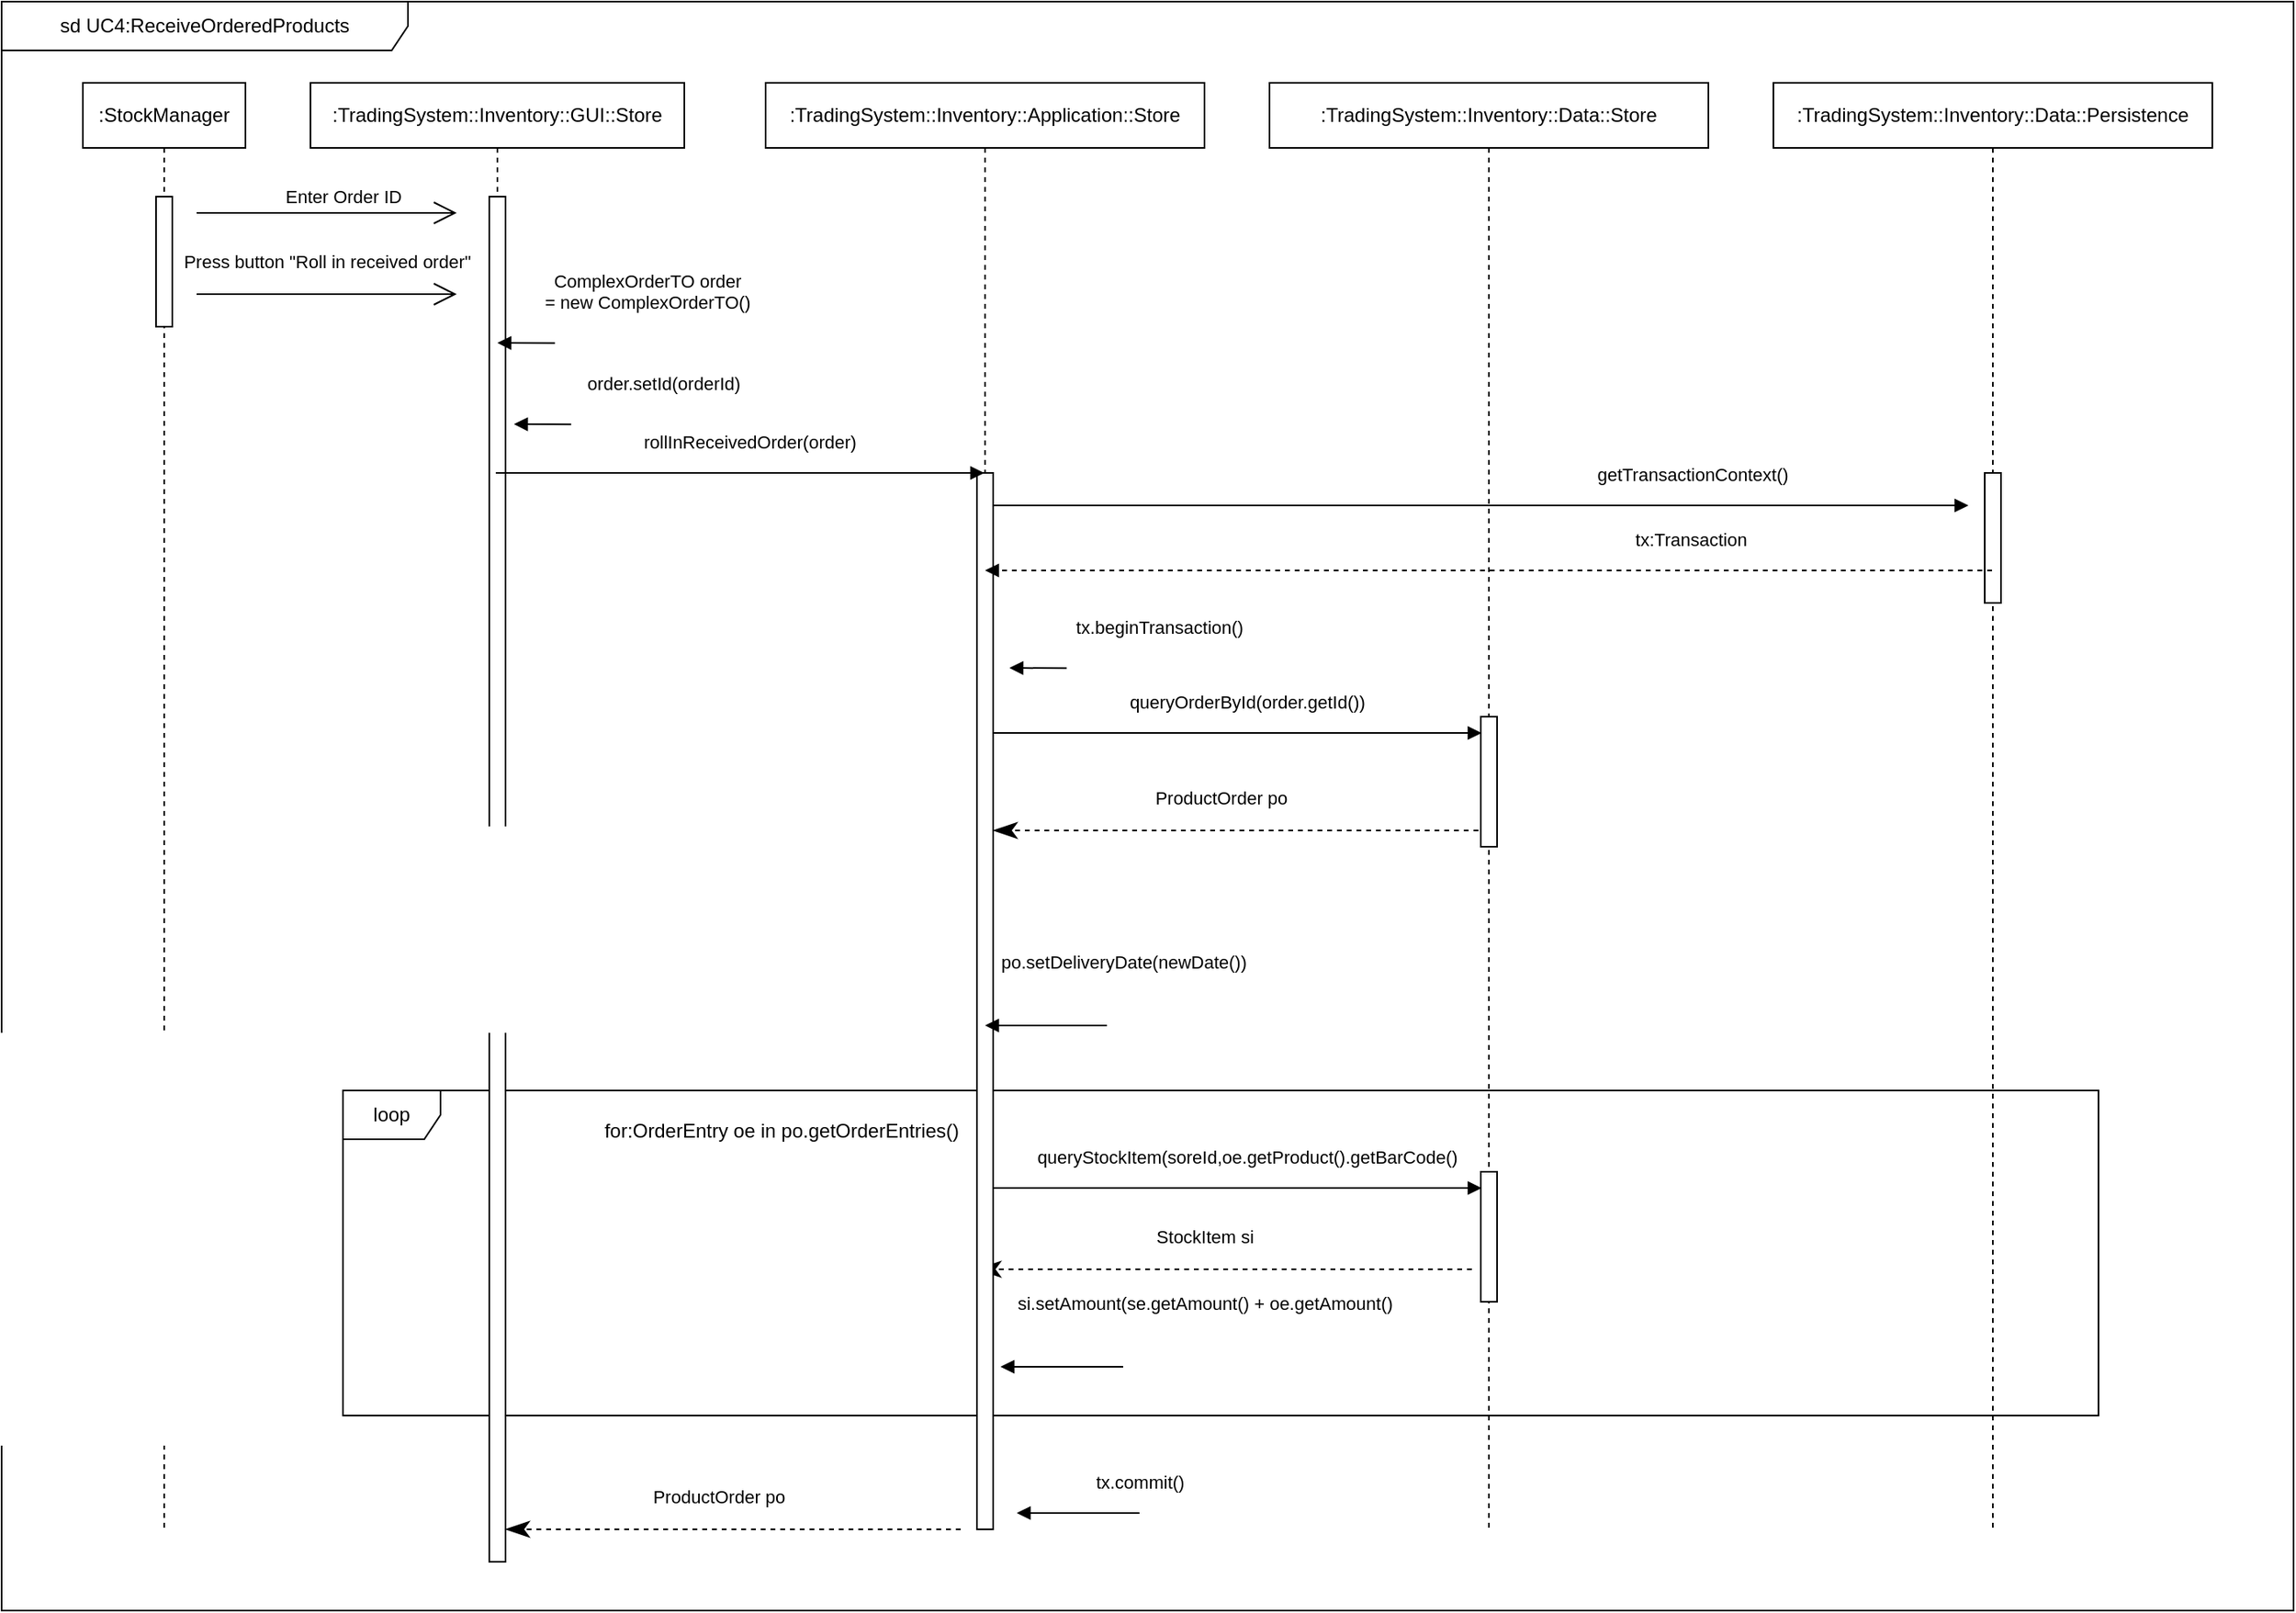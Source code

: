 <mxfile version="15.6.8" type="device"><diagram id="WJSydLaMHxfj19bKqY-W" name="Page-1"><mxGraphModel dx="2370" dy="1300" grid="1" gridSize="10" guides="1" tooltips="1" connect="1" arrows="1" fold="1" page="1" pageScale="1" pageWidth="827" pageHeight="1169" math="0" shadow="0"><root><mxCell id="0"/><mxCell id="1" parent="0"/><mxCell id="Vw-eZjpz5D6UhfiZqOAF-48" value="sd UC4:ReceiveOrderedProducts" style="shape=umlFrame;whiteSpace=wrap;html=1;strokeColor=default;gradientColor=none;width=250;" vertex="1" parent="1"><mxGeometry x="30" y="110" width="1410" height="990" as="geometry"/></mxCell><mxCell id="Vw-eZjpz5D6UhfiZqOAF-4" value=":StockManager" style="shape=umlLifeline;perimeter=lifelinePerimeter;whiteSpace=wrap;html=1;container=1;collapsible=0;recursiveResize=0;outlineConnect=0;" vertex="1" parent="1"><mxGeometry x="80" y="160" width="100" height="890" as="geometry"/></mxCell><mxCell id="Vw-eZjpz5D6UhfiZqOAF-42" value="" style="html=1;points=[];perimeter=orthogonalPerimeter;strokeColor=default;gradientColor=none;" vertex="1" parent="Vw-eZjpz5D6UhfiZqOAF-4"><mxGeometry x="45" y="70" width="10" height="80" as="geometry"/></mxCell><mxCell id="Vw-eZjpz5D6UhfiZqOAF-5" value=":TradingSystem::Inventory::GUI::Store" style="shape=umlLifeline;perimeter=lifelinePerimeter;whiteSpace=wrap;html=1;container=1;collapsible=0;recursiveResize=0;outlineConnect=0;" vertex="1" parent="1"><mxGeometry x="220" y="160" width="230" height="910" as="geometry"/></mxCell><mxCell id="Vw-eZjpz5D6UhfiZqOAF-9" value="" style="endArrow=open;endFill=1;endSize=12;html=1;rounded=0;" edge="1" parent="Vw-eZjpz5D6UhfiZqOAF-5"><mxGeometry width="160" relative="1" as="geometry"><mxPoint x="-70" y="80" as="sourcePoint"/><mxPoint x="90" y="80" as="targetPoint"/></mxGeometry></mxCell><mxCell id="Vw-eZjpz5D6UhfiZqOAF-10" value="Enter Order ID" style="edgeLabel;html=1;align=center;verticalAlign=middle;resizable=0;points=[];" vertex="1" connectable="0" parent="Vw-eZjpz5D6UhfiZqOAF-9"><mxGeometry x="0.163" relative="1" as="geometry"><mxPoint x="-3" y="-10" as="offset"/></mxGeometry></mxCell><mxCell id="Vw-eZjpz5D6UhfiZqOAF-11" value="" style="endArrow=open;endFill=1;endSize=12;html=1;rounded=0;" edge="1" parent="Vw-eZjpz5D6UhfiZqOAF-5"><mxGeometry width="160" relative="1" as="geometry"><mxPoint x="-70" y="130" as="sourcePoint"/><mxPoint x="90" y="130" as="targetPoint"/></mxGeometry></mxCell><mxCell id="Vw-eZjpz5D6UhfiZqOAF-12" value="Press button &quot;Roll in received order&quot;" style="edgeLabel;html=1;align=center;verticalAlign=middle;resizable=0;points=[];" vertex="1" connectable="0" parent="Vw-eZjpz5D6UhfiZqOAF-11"><mxGeometry x="0.163" relative="1" as="geometry"><mxPoint x="-13" y="-20" as="offset"/></mxGeometry></mxCell><mxCell id="Vw-eZjpz5D6UhfiZqOAF-33" value="loop" style="shape=umlFrame;whiteSpace=wrap;html=1;strokeColor=default;gradientColor=none;" vertex="1" parent="Vw-eZjpz5D6UhfiZqOAF-5"><mxGeometry x="20" y="620" width="1080" height="200" as="geometry"/></mxCell><mxCell id="Vw-eZjpz5D6UhfiZqOAF-34" value="for:OrderEntry oe in po.getOrderEntries()" style="text;html=1;strokeColor=none;fillColor=none;align=center;verticalAlign=middle;whiteSpace=wrap;rounded=0;" vertex="1" parent="Vw-eZjpz5D6UhfiZqOAF-5"><mxGeometry x="160" y="630" width="260" height="30" as="geometry"/></mxCell><mxCell id="Vw-eZjpz5D6UhfiZqOAF-38" value="si.setAmount(se.getAmount() + oe.getAmount()" style="html=1;verticalAlign=bottom;endArrow=block;rounded=0;" edge="1" parent="Vw-eZjpz5D6UhfiZqOAF-5"><mxGeometry x="-1" y="-58" width="80" relative="1" as="geometry"><mxPoint x="500" y="790" as="sourcePoint"/><mxPoint x="424.5" y="790" as="targetPoint"/><Array as="points"><mxPoint x="500" y="790"/><mxPoint x="480" y="790"/></Array><mxPoint x="50" y="28" as="offset"/></mxGeometry></mxCell><mxCell id="Vw-eZjpz5D6UhfiZqOAF-43" value="" style="html=1;points=[];perimeter=orthogonalPerimeter;strokeColor=default;gradientColor=none;" vertex="1" parent="Vw-eZjpz5D6UhfiZqOAF-5"><mxGeometry x="110" y="70" width="10" height="840" as="geometry"/></mxCell><mxCell id="Vw-eZjpz5D6UhfiZqOAF-6" value=":TradingSystem::Inventory::Application::Store" style="shape=umlLifeline;perimeter=lifelinePerimeter;whiteSpace=wrap;html=1;container=1;collapsible=0;recursiveResize=0;outlineConnect=0;" vertex="1" parent="1"><mxGeometry x="500" y="160" width="270" height="890" as="geometry"/></mxCell><mxCell id="Vw-eZjpz5D6UhfiZqOAF-29" value="" style="endArrow=classicThin;dashed=1;endFill=1;endSize=12;html=1;rounded=0;" edge="1" parent="Vw-eZjpz5D6UhfiZqOAF-6" source="Vw-eZjpz5D6UhfiZqOAF-7"><mxGeometry width="160" relative="1" as="geometry"><mxPoint x="300" y="460" as="sourcePoint"/><mxPoint x="140" y="460" as="targetPoint"/><Array as="points"><mxPoint x="290" y="460"/></Array></mxGeometry></mxCell><mxCell id="Vw-eZjpz5D6UhfiZqOAF-30" value="ProductOrder po" style="edgeLabel;html=1;align=center;verticalAlign=middle;resizable=0;points=[];" vertex="1" connectable="0" parent="Vw-eZjpz5D6UhfiZqOAF-29"><mxGeometry x="0.204" y="-4" relative="1" as="geometry"><mxPoint x="19" y="-16" as="offset"/></mxGeometry></mxCell><mxCell id="Vw-eZjpz5D6UhfiZqOAF-36" value="" style="endArrow=classicThin;dashed=1;endFill=1;endSize=12;html=1;rounded=0;" edge="1" parent="Vw-eZjpz5D6UhfiZqOAF-6"><mxGeometry width="160" relative="1" as="geometry"><mxPoint x="434.5" y="730" as="sourcePoint"/><mxPoint x="130" y="730" as="targetPoint"/><Array as="points"><mxPoint x="280" y="730"/></Array></mxGeometry></mxCell><mxCell id="Vw-eZjpz5D6UhfiZqOAF-37" value="StockItem si" style="edgeLabel;html=1;align=center;verticalAlign=middle;resizable=0;points=[];" vertex="1" connectable="0" parent="Vw-eZjpz5D6UhfiZqOAF-36"><mxGeometry x="0.204" y="-4" relative="1" as="geometry"><mxPoint x="19" y="-16" as="offset"/></mxGeometry></mxCell><mxCell id="Vw-eZjpz5D6UhfiZqOAF-39" value="tx.commit()" style="html=1;verticalAlign=bottom;endArrow=block;rounded=0;" edge="1" parent="Vw-eZjpz5D6UhfiZqOAF-6"><mxGeometry x="-1" y="-10" width="80" relative="1" as="geometry"><mxPoint x="230" y="880" as="sourcePoint"/><mxPoint x="154.5" y="880" as="targetPoint"/><Array as="points"><mxPoint x="230" y="880"/><mxPoint x="210" y="880"/></Array><mxPoint as="offset"/></mxGeometry></mxCell><mxCell id="Vw-eZjpz5D6UhfiZqOAF-44" value="" style="html=1;points=[];perimeter=orthogonalPerimeter;strokeColor=default;gradientColor=none;" vertex="1" parent="Vw-eZjpz5D6UhfiZqOAF-6"><mxGeometry x="130" y="240" width="10" height="650" as="geometry"/></mxCell><mxCell id="Vw-eZjpz5D6UhfiZqOAF-7" value=":TradingSystem::Inventory::Data::Store" style="shape=umlLifeline;perimeter=lifelinePerimeter;whiteSpace=wrap;html=1;container=1;collapsible=0;recursiveResize=0;outlineConnect=0;" vertex="1" parent="1"><mxGeometry x="810" y="160" width="270" height="890" as="geometry"/></mxCell><mxCell id="Vw-eZjpz5D6UhfiZqOAF-18" value="getTransactionContext()" style="html=1;verticalAlign=bottom;endArrow=block;rounded=0;" edge="1" parent="Vw-eZjpz5D6UhfiZqOAF-7"><mxGeometry x="0.432" y="10" width="80" relative="1" as="geometry"><mxPoint x="-170" y="260" as="sourcePoint"/><mxPoint x="430" y="260" as="targetPoint"/><mxPoint as="offset"/></mxGeometry></mxCell><mxCell id="Vw-eZjpz5D6UhfiZqOAF-35" value="queryStockItem(soreId,oe.getProduct().getBarCode()" style="html=1;verticalAlign=bottom;endArrow=block;rounded=0;" edge="1" parent="Vw-eZjpz5D6UhfiZqOAF-7"><mxGeometry x="0.038" y="10" width="80" relative="1" as="geometry"><mxPoint x="-170" y="680" as="sourcePoint"/><mxPoint x="130.5" y="680" as="targetPoint"/><mxPoint as="offset"/></mxGeometry></mxCell><mxCell id="Vw-eZjpz5D6UhfiZqOAF-45" value="" style="html=1;points=[];perimeter=orthogonalPerimeter;strokeColor=default;gradientColor=none;" vertex="1" parent="Vw-eZjpz5D6UhfiZqOAF-7"><mxGeometry x="130" y="390" width="10" height="80" as="geometry"/></mxCell><mxCell id="Vw-eZjpz5D6UhfiZqOAF-46" value="" style="html=1;points=[];perimeter=orthogonalPerimeter;strokeColor=default;gradientColor=none;" vertex="1" parent="Vw-eZjpz5D6UhfiZqOAF-7"><mxGeometry x="130" y="670" width="10" height="80" as="geometry"/></mxCell><mxCell id="Vw-eZjpz5D6UhfiZqOAF-8" value=":TradingSystem::Inventory::Data::Persistence" style="shape=umlLifeline;perimeter=lifelinePerimeter;whiteSpace=wrap;html=1;container=1;collapsible=0;recursiveResize=0;outlineConnect=0;" vertex="1" parent="1"><mxGeometry x="1120" y="160" width="270" height="890" as="geometry"/></mxCell><mxCell id="Vw-eZjpz5D6UhfiZqOAF-47" value="" style="html=1;points=[];perimeter=orthogonalPerimeter;strokeColor=default;gradientColor=none;" vertex="1" parent="Vw-eZjpz5D6UhfiZqOAF-8"><mxGeometry x="130" y="240" width="10" height="80" as="geometry"/></mxCell><mxCell id="Vw-eZjpz5D6UhfiZqOAF-13" value="ComplexOrderTO order &lt;br&gt;= new ComplexOrderTO()" style="html=1;verticalAlign=bottom;endArrow=block;rounded=0;exitX=0.213;exitY=0.296;exitDx=0;exitDy=0;exitPerimeter=0;" edge="1" parent="1" target="Vw-eZjpz5D6UhfiZqOAF-5"><mxGeometry x="-1" y="-44" width="80" relative="1" as="geometry"><mxPoint x="370.381" y="320.16" as="sourcePoint"/><mxPoint x="390" y="330" as="targetPoint"/><Array as="points"><mxPoint x="370" y="320"/></Array><mxPoint x="40" y="24" as="offset"/></mxGeometry></mxCell><mxCell id="Vw-eZjpz5D6UhfiZqOAF-16" value="order.setId(orderId)" style="html=1;verticalAlign=bottom;endArrow=block;rounded=0;exitX=0.213;exitY=0.296;exitDx=0;exitDy=0;exitPerimeter=0;" edge="1" parent="1"><mxGeometry x="-1" y="-44" width="80" relative="1" as="geometry"><mxPoint x="380.381" y="370.16" as="sourcePoint"/><mxPoint x="345.167" y="370" as="targetPoint"/><Array as="points"><mxPoint x="380" y="370"/></Array><mxPoint x="40" y="24" as="offset"/></mxGeometry></mxCell><mxCell id="Vw-eZjpz5D6UhfiZqOAF-17" value="rollInReceivedOrder(order)" style="html=1;verticalAlign=bottom;endArrow=block;rounded=0;" edge="1" parent="1" target="Vw-eZjpz5D6UhfiZqOAF-6"><mxGeometry x="0.038" y="10" width="80" relative="1" as="geometry"><mxPoint x="334" y="400" as="sourcePoint"/><mxPoint x="414" y="400" as="targetPoint"/><mxPoint as="offset"/></mxGeometry></mxCell><mxCell id="Vw-eZjpz5D6UhfiZqOAF-22" value="tx:Transaction" style="html=1;verticalAlign=bottom;endArrow=block;rounded=0;snapToPoint=1;anchorPointDirection=0;dashed=1;" edge="1" parent="1" source="Vw-eZjpz5D6UhfiZqOAF-8" target="Vw-eZjpz5D6UhfiZqOAF-6"><mxGeometry x="-0.399" y="-10" width="80" relative="1" as="geometry"><mxPoint x="1090" y="540" as="sourcePoint"/><mxPoint x="780" y="460" as="targetPoint"/><Array as="points"><mxPoint x="780" y="460"/></Array><mxPoint as="offset"/></mxGeometry></mxCell><mxCell id="Vw-eZjpz5D6UhfiZqOAF-23" value="tx.beginTransaction()" style="html=1;verticalAlign=bottom;endArrow=block;rounded=0;exitX=0.213;exitY=0.296;exitDx=0;exitDy=0;exitPerimeter=0;" edge="1" parent="1"><mxGeometry x="-1" y="-44" width="80" relative="1" as="geometry"><mxPoint x="685.211" y="520.16" as="sourcePoint"/><mxPoint x="649.997" y="520" as="targetPoint"/><Array as="points"><mxPoint x="684.83" y="520"/></Array><mxPoint x="40" y="24" as="offset"/></mxGeometry></mxCell><mxCell id="Vw-eZjpz5D6UhfiZqOAF-24" value="queryOrderById(order.getId())" style="html=1;verticalAlign=bottom;endArrow=block;rounded=0;" edge="1" parent="1"><mxGeometry x="0.038" y="10" width="80" relative="1" as="geometry"><mxPoint x="640" y="560" as="sourcePoint"/><mxPoint x="940.5" y="560" as="targetPoint"/><mxPoint as="offset"/></mxGeometry></mxCell><mxCell id="Vw-eZjpz5D6UhfiZqOAF-31" value="po.setDeliveryDate(newDate())" style="html=1;verticalAlign=bottom;endArrow=block;rounded=0;" edge="1" parent="1" target="Vw-eZjpz5D6UhfiZqOAF-6"><mxGeometry x="-1" y="-32" width="80" relative="1" as="geometry"><mxPoint x="710" y="740" as="sourcePoint"/><mxPoint x="659.997" y="530" as="targetPoint"/><Array as="points"><mxPoint x="710" y="740"/><mxPoint x="690" y="740"/></Array><mxPoint x="10" y="2" as="offset"/></mxGeometry></mxCell><mxCell id="Vw-eZjpz5D6UhfiZqOAF-40" value="" style="endArrow=classicThin;dashed=1;endFill=1;endSize=12;html=1;rounded=0;" edge="1" parent="1"><mxGeometry width="160" relative="1" as="geometry"><mxPoint x="620" y="1050" as="sourcePoint"/><mxPoint x="340" y="1050" as="targetPoint"/><Array as="points"><mxPoint x="490" y="1050"/></Array></mxGeometry></mxCell><mxCell id="Vw-eZjpz5D6UhfiZqOAF-41" value="ProductOrder po" style="edgeLabel;html=1;align=center;verticalAlign=middle;resizable=0;points=[];" vertex="1" connectable="0" parent="Vw-eZjpz5D6UhfiZqOAF-40"><mxGeometry x="0.204" y="-4" relative="1" as="geometry"><mxPoint x="19" y="-16" as="offset"/></mxGeometry></mxCell></root></mxGraphModel></diagram></mxfile>
